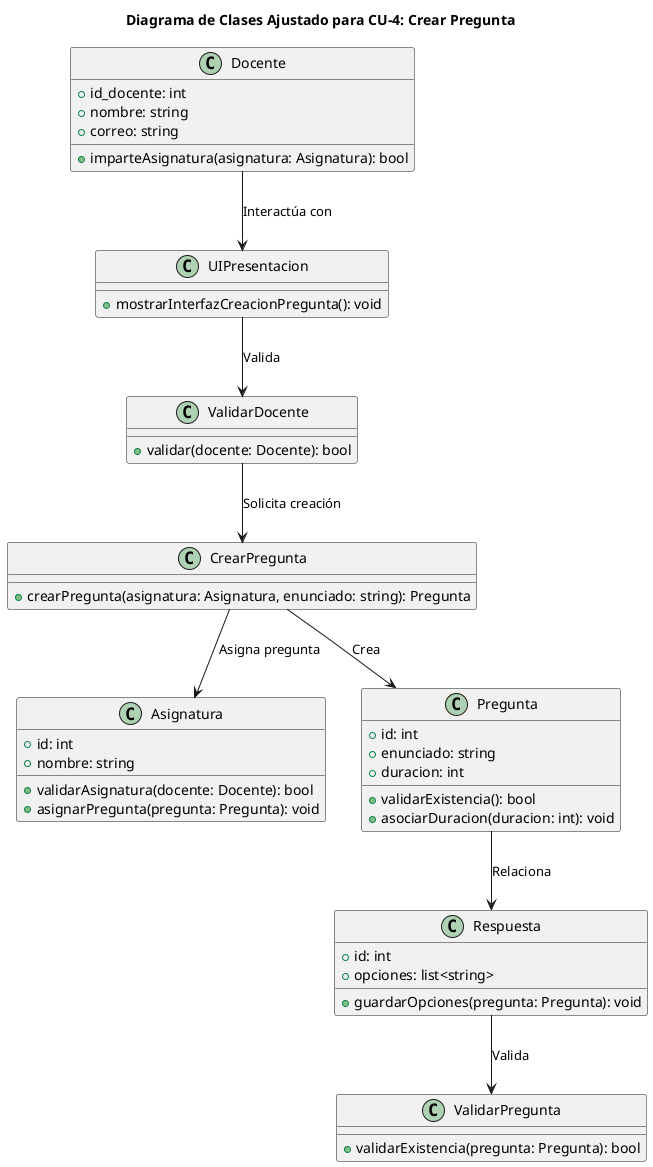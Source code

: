 @startuml CU4
title Diagrama de Clases Ajustado para CU-4: Crear Pregunta

class Docente {
    +id_docente: int
    +nombre: string
    +correo: string
    +imparteAsignatura(asignatura: Asignatura): bool
}

class UIPresentacion {
    +mostrarInterfazCreacionPregunta(): void
}

class ValidarDocente {
    + validar(docente: Docente): bool
}

class Asignatura {
    +id: int
    +nombre: string
    +validarAsignatura(docente: Docente): bool
    +asignarPregunta(pregunta: Pregunta): void
}

class CrearPregunta {
    +crearPregunta(asignatura: Asignatura, enunciado: string): Pregunta
}

class Pregunta {
    +id: int
    +enunciado: string
    +duracion: int
    +validarExistencia(): bool
    +asociarDuracion(duracion: int): void
}

class Respuesta {
    +id: int
    +opciones: list<string>
    +guardarOpciones(pregunta: Pregunta): void
}

class ValidarPregunta {
    +validarExistencia(pregunta: Pregunta): bool
}

Docente --> UIPresentacion : Interactúa con
UIPresentacion --> ValidarDocente : Valida
ValidarDocente --> CrearPregunta : Solicita creación
CrearPregunta --> Pregunta : Crea
Pregunta --> Respuesta : Relaciona
Respuesta --> ValidarPregunta : Valida
CrearPregunta --> Asignatura : Asigna pregunta
@enduml
